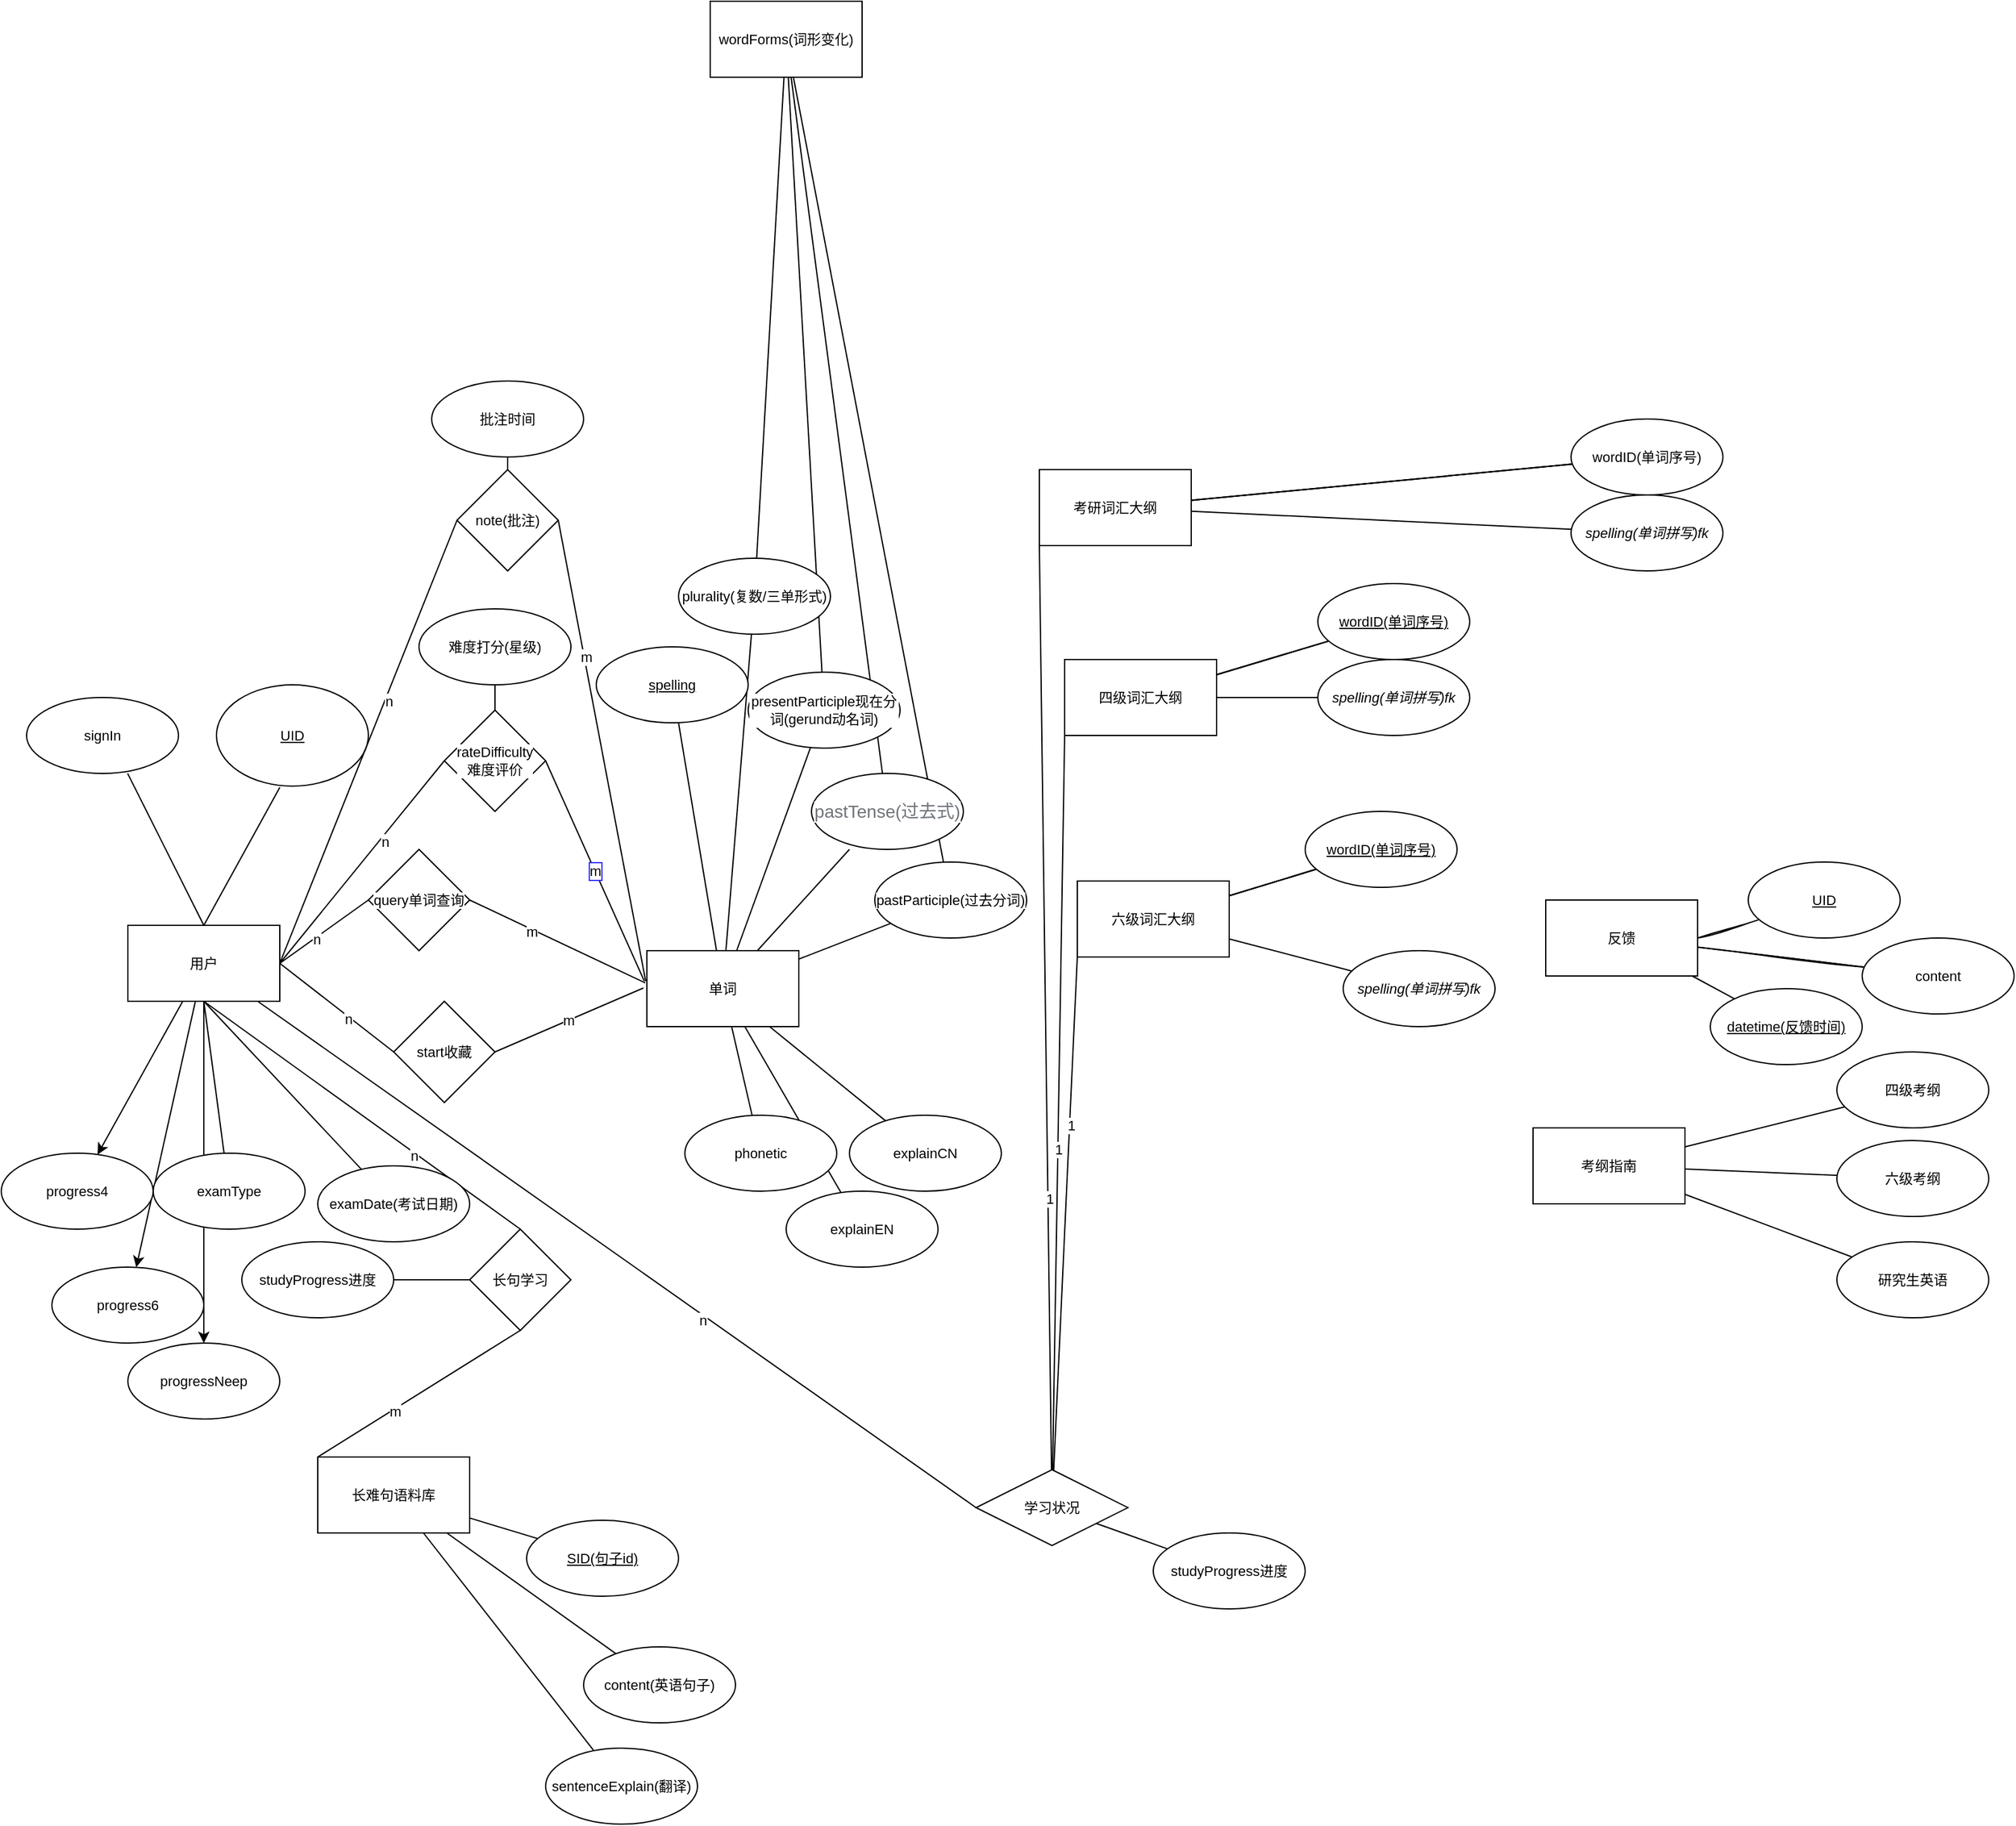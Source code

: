 <mxfile>
    <diagram id="wb8dv5j-11_bC70jpVk-" name="Page-1">
        <mxGraphModel dx="1071" dy="1882" grid="1" gridSize="10" guides="1" tooltips="1" connect="1" arrows="1" fold="1" page="1" pageScale="1" pageWidth="850" pageHeight="1100" math="0" shadow="0">
            <root>
                <mxCell id="0"/>
                <mxCell id="1" parent="0"/>
                <mxCell id="8" value="" style="edgeStyle=none;html=1;endArrow=none;endFill=0;sourcePerimeterSpacing=0;targetPerimeterSpacing=0;exitX=0.5;exitY=0;exitDx=0;exitDy=0;endSize=0;startSize=0;shadow=0;sketch=0;entryX=0.665;entryY=0.999;entryDx=0;entryDy=0;entryPerimeter=0;fillColor=default;rounded=0;" parent="1" source="2" target="7" edge="1">
                    <mxGeometry relative="1" as="geometry"/>
                </mxCell>
                <mxCell id="10" value="" style="edgeStyle=none;html=1;endArrow=none;endFill=0;sourcePerimeterSpacing=0;targetPerimeterSpacing=0;endSize=0;startSize=0;shadow=0;sketch=0;fillColor=default;rounded=0;" parent="1" target="9" edge="1">
                    <mxGeometry relative="1" as="geometry">
                        <mxPoint x="170" y="310" as="sourcePoint"/>
                    </mxGeometry>
                </mxCell>
                <mxCell id="13" value="" style="edgeStyle=none;html=1;endArrow=none;endFill=0;sourcePerimeterSpacing=0;targetPerimeterSpacing=0;endSize=0;startSize=0;shadow=0;sketch=0;exitX=0.5;exitY=1;exitDx=0;exitDy=0;fillColor=default;rounded=0;" parent="1" source="2" target="12" edge="1">
                    <mxGeometry relative="1" as="geometry"/>
                </mxCell>
                <mxCell id="34" value="" style="edgeStyle=none;html=1;endArrow=none;endFill=0;entryX=0;entryY=0.5;entryDx=0;entryDy=0;exitX=1;exitY=0.5;exitDx=0;exitDy=0;sourcePerimeterSpacing=0;targetPerimeterSpacing=0;endSize=0;startSize=0;shadow=0;sketch=0;fillColor=default;rounded=0;" parent="1" source="2" target="33" edge="1">
                    <mxGeometry relative="1" as="geometry"/>
                </mxCell>
                <mxCell id="40" value="n" style="edgeLabel;html=1;align=center;verticalAlign=middle;resizable=0;points=[];endArrow=none;rounded=0;strokeColor=default;endFill=0;sourcePerimeterSpacing=0;targetPerimeterSpacing=0;endSize=0;startSize=0;shadow=0;sketch=0;fillColor=default;" parent="34" vertex="1" connectable="0">
                    <mxGeometry x="0.217" y="-2" relative="1" as="geometry">
                        <mxPoint as="offset"/>
                    </mxGeometry>
                </mxCell>
                <mxCell id="36" style="edgeStyle=none;html=1;entryX=0;entryY=0.5;entryDx=0;entryDy=0;endArrow=none;endFill=0;exitX=1;exitY=0.5;exitDx=0;exitDy=0;sourcePerimeterSpacing=0;targetPerimeterSpacing=0;endSize=0;startSize=0;shadow=0;sketch=0;fillColor=default;rounded=0;" parent="1" source="2" target="4" edge="1">
                    <mxGeometry relative="1" as="geometry"/>
                </mxCell>
                <mxCell id="38" value="n" style="edgeLabel;html=1;align=center;verticalAlign=middle;resizable=0;points=[];endArrow=none;rounded=0;strokeColor=default;endFill=0;sourcePerimeterSpacing=0;targetPerimeterSpacing=0;endSize=0;startSize=0;shadow=0;sketch=0;fillColor=default;" parent="36" vertex="1" connectable="0">
                    <mxGeometry x="-0.203" y="-1" relative="1" as="geometry">
                        <mxPoint as="offset"/>
                    </mxGeometry>
                </mxCell>
                <mxCell id="54" value="" style="edgeStyle=none;html=1;endArrow=none;endFill=0;sourcePerimeterSpacing=0;targetPerimeterSpacing=0;endSize=0;startSize=0;shadow=0;sketch=0;exitX=0.5;exitY=1;exitDx=0;exitDy=0;fillColor=default;rounded=0;entryX=0.5;entryY=0;entryDx=0;entryDy=0;" parent="1" source="2" target="53" edge="1">
                    <mxGeometry relative="1" as="geometry">
                        <mxPoint x="400" y="480" as="targetPoint"/>
                    </mxGeometry>
                </mxCell>
                <mxCell id="76" value="n" style="edgeLabel;html=1;align=center;verticalAlign=middle;resizable=0;points=[];fontSize=11;fontFamily=Helvetica;fontColor=default;" parent="54" vertex="1" connectable="0">
                    <mxGeometry x="0.337" y="-2" relative="1" as="geometry">
                        <mxPoint as="offset"/>
                    </mxGeometry>
                </mxCell>
                <mxCell id="57" style="edgeStyle=none;html=1;endArrow=none;endFill=0;entryX=0;entryY=0.5;entryDx=0;entryDy=0;exitX=1;exitY=0.5;exitDx=0;exitDy=0;sourcePerimeterSpacing=0;targetPerimeterSpacing=0;endSize=0;startSize=0;shadow=0;sketch=0;fillColor=default;rounded=0;" parent="1" source="2" target="58" edge="1">
                    <mxGeometry relative="1" as="geometry">
                        <mxPoint x="410" y="140" as="targetPoint"/>
                    </mxGeometry>
                </mxCell>
                <mxCell id="66" value="n" style="edgeLabel;html=1;align=center;verticalAlign=middle;resizable=0;points=[];fontSize=11;fontFamily=Helvetica;fontColor=default;endArrow=none;rounded=0;strokeColor=default;endFill=0;sourcePerimeterSpacing=0;targetPerimeterSpacing=0;endSize=0;startSize=0;shadow=0;sketch=0;fillColor=default;" parent="57" vertex="1" connectable="0">
                    <mxGeometry x="0.232" y="-3" relative="1" as="geometry">
                        <mxPoint as="offset"/>
                    </mxGeometry>
                </mxCell>
                <mxCell id="98" style="edgeStyle=none;shape=connector;rounded=0;sketch=0;html=1;shadow=0;labelBackgroundColor=default;fontFamily=Helvetica;fontSize=11;fontColor=default;endArrow=none;endFill=0;startSize=0;endSize=0;sourcePerimeterSpacing=0;targetPerimeterSpacing=0;strokeColor=default;fillColor=default;entryX=0;entryY=0.5;entryDx=0;entryDy=0;" parent="1" source="2" target="GHGoszLTh95ESVHVcOyo-129" edge="1">
                    <mxGeometry relative="1" as="geometry">
                        <mxPoint x="770" y="700" as="targetPoint"/>
                    </mxGeometry>
                </mxCell>
                <mxCell id="99" value="n" style="edgeLabel;html=1;align=center;verticalAlign=middle;resizable=0;points=[];fontSize=11;fontFamily=Helvetica;fontColor=default;" parent="98" vertex="1" connectable="0">
                    <mxGeometry x="0.244" y="-3" relative="1" as="geometry">
                        <mxPoint as="offset"/>
                    </mxGeometry>
                </mxCell>
                <mxCell id="105" value="" style="edgeStyle=none;html=1;" edge="1" parent="1" source="2" target="104">
                    <mxGeometry relative="1" as="geometry"/>
                </mxCell>
                <mxCell id="107" value="" style="edgeStyle=none;html=1;" edge="1" parent="1" source="2" target="106">
                    <mxGeometry relative="1" as="geometry"/>
                </mxCell>
                <mxCell id="109" value="" style="edgeStyle=none;html=1;" edge="1" parent="1" source="2" target="108">
                    <mxGeometry relative="1" as="geometry"/>
                </mxCell>
                <mxCell id="2" value="用户" style="rounded=0;whiteSpace=wrap;html=1;labelBackgroundColor=default;endArrow=none;fontSize=11;endFill=0;sourcePerimeterSpacing=0;targetPerimeterSpacing=0;endSize=0;startSize=0;shadow=0;sketch=0;" parent="1" vertex="1">
                    <mxGeometry x="110" y="250" width="120" height="60" as="geometry"/>
                </mxCell>
                <mxCell id="5" style="edgeStyle=none;html=1;entryX=0.5;entryY=0;entryDx=0;entryDy=0;endArrow=none;endFill=0;targetPerimeterSpacing=0;labelBorderColor=#3333FF;sourcePerimeterSpacing=0;exitX=0.417;exitY=1.013;exitDx=0;exitDy=0;exitPerimeter=0;endSize=0;startSize=0;shadow=0;sketch=0;fillColor=default;rounded=0;" parent="1" source="3" target="2" edge="1">
                    <mxGeometry relative="1" as="geometry">
                        <mxPoint x="229.998" y="139.996" as="sourcePoint"/>
                        <mxPoint x="178.86" y="245.28" as="targetPoint"/>
                    </mxGeometry>
                </mxCell>
                <mxCell id="3" value="&lt;u&gt;UID&lt;/u&gt;" style="ellipse;whiteSpace=wrap;html=1;labelBackgroundColor=default;endArrow=none;fontSize=11;rounded=0;endFill=0;sourcePerimeterSpacing=0;targetPerimeterSpacing=0;endSize=0;startSize=0;shadow=0;sketch=0;" parent="1" vertex="1">
                    <mxGeometry x="180" y="60" width="120" height="80" as="geometry"/>
                </mxCell>
                <mxCell id="4" value="query单词查询" style="rhombus;whiteSpace=wrap;html=1;labelBackgroundColor=default;endArrow=none;fontSize=11;rounded=0;endFill=0;sourcePerimeterSpacing=0;targetPerimeterSpacing=0;endSize=0;startSize=0;shadow=0;sketch=0;" parent="1" vertex="1">
                    <mxGeometry x="300" y="190" width="80" height="80" as="geometry"/>
                </mxCell>
                <mxCell id="7" value="signIn" style="ellipse;whiteSpace=wrap;html=1;rounded=0;labelBackgroundColor=default;endArrow=none;fontSize=11;endFill=0;sourcePerimeterSpacing=0;targetPerimeterSpacing=0;endSize=0;startSize=0;shadow=0;sketch=0;" parent="1" vertex="1">
                    <mxGeometry x="30" y="70" width="120" height="60" as="geometry"/>
                </mxCell>
                <mxCell id="9" value="examType" style="ellipse;whiteSpace=wrap;html=1;rounded=0;labelBackgroundColor=default;endArrow=none;fontSize=11;endFill=0;sourcePerimeterSpacing=0;targetPerimeterSpacing=0;endSize=0;startSize=0;shadow=0;sketch=0;" parent="1" vertex="1">
                    <mxGeometry x="130" y="430" width="120" height="60" as="geometry"/>
                </mxCell>
                <mxCell id="12" value="examDate(考试日期)" style="ellipse;whiteSpace=wrap;html=1;rounded=0;labelBackgroundColor=default;endArrow=none;fontSize=11;endFill=0;sourcePerimeterSpacing=0;targetPerimeterSpacing=0;endSize=0;startSize=0;shadow=0;sketch=0;" parent="1" vertex="1">
                    <mxGeometry x="260" y="440" width="120" height="60" as="geometry"/>
                </mxCell>
                <mxCell id="18" value="" style="edgeStyle=none;html=1;endArrow=none;endFill=0;sourcePerimeterSpacing=0;targetPerimeterSpacing=0;endSize=0;startSize=0;shadow=0;sketch=0;fillColor=default;rounded=0;" parent="1" source="16" target="17" edge="1">
                    <mxGeometry relative="1" as="geometry"/>
                </mxCell>
                <mxCell id="20" value="" style="edgeStyle=none;html=1;endArrow=none;endFill=0;sourcePerimeterSpacing=0;targetPerimeterSpacing=0;endSize=0;startSize=0;shadow=0;sketch=0;fillColor=default;rounded=0;" parent="1" source="16" target="19" edge="1">
                    <mxGeometry relative="1" as="geometry"/>
                </mxCell>
                <mxCell id="22" value="" style="edgeStyle=none;html=1;endArrow=none;endFill=0;sourcePerimeterSpacing=0;targetPerimeterSpacing=0;endSize=0;startSize=0;shadow=0;sketch=0;fillColor=default;rounded=0;" parent="1" source="16" target="21" edge="1">
                    <mxGeometry relative="1" as="geometry"/>
                </mxCell>
                <mxCell id="35" value="m" style="edgeStyle=none;html=1;endArrow=none;endFill=0;entryX=1;entryY=0.5;entryDx=0;entryDy=0;exitX=-0.023;exitY=0.492;exitDx=0;exitDy=0;sourcePerimeterSpacing=0;targetPerimeterSpacing=0;exitPerimeter=0;endSize=0;startSize=0;shadow=0;sketch=0;fillColor=default;rounded=0;" parent="1" source="16" target="33" edge="1">
                    <mxGeometry relative="1" as="geometry">
                        <mxPoint x="410" y="290" as="targetPoint"/>
                    </mxGeometry>
                </mxCell>
                <mxCell id="37" style="edgeStyle=none;html=1;entryX=1;entryY=0.5;entryDx=0;entryDy=0;endArrow=none;endFill=0;targetPerimeterSpacing=0;sourcePerimeterSpacing=0;exitX=-0.011;exitY=0.424;exitDx=0;exitDy=0;exitPerimeter=0;endSize=0;startSize=0;shadow=0;sketch=0;jumpSize=0;fillColor=default;rounded=0;" parent="1" source="16" target="4" edge="1">
                    <mxGeometry relative="1" as="geometry">
                        <mxPoint x="550" y="290" as="sourcePoint"/>
                    </mxGeometry>
                </mxCell>
                <mxCell id="39" value="m" style="edgeLabel;html=1;align=center;verticalAlign=middle;resizable=0;points=[];endArrow=none;rounded=0;strokeColor=default;endFill=0;sourcePerimeterSpacing=0;targetPerimeterSpacing=0;endSize=0;startSize=0;shadow=0;sketch=0;fillColor=default;" parent="37" vertex="1" connectable="0">
                    <mxGeometry x="0.3" y="1" relative="1" as="geometry">
                        <mxPoint y="1" as="offset"/>
                    </mxGeometry>
                </mxCell>
                <mxCell id="83" value="" style="edgeStyle=none;shape=connector;rounded=0;sketch=0;html=1;shadow=0;labelBackgroundColor=default;fontFamily=Helvetica;fontSize=11;fontColor=default;endArrow=none;endFill=0;startSize=0;endSize=0;sourcePerimeterSpacing=0;targetPerimeterSpacing=0;strokeColor=default;fillColor=default;" parent="1" source="16" target="82" edge="1">
                    <mxGeometry relative="1" as="geometry"/>
                </mxCell>
                <mxCell id="93" style="edgeStyle=none;shape=connector;rounded=0;sketch=0;html=1;shadow=0;labelBackgroundColor=default;fontFamily=Helvetica;fontSize=11;fontColor=default;endArrow=none;endFill=0;startSize=0;endSize=0;sourcePerimeterSpacing=0;targetPerimeterSpacing=0;strokeColor=default;fillColor=default;" parent="1" source="16" target="85" edge="1">
                    <mxGeometry relative="1" as="geometry"/>
                </mxCell>
                <mxCell id="95" style="edgeStyle=none;shape=connector;rounded=0;sketch=0;html=1;shadow=0;labelBackgroundColor=default;fontFamily=Helvetica;fontSize=11;fontColor=default;endArrow=none;endFill=0;startSize=0;endSize=0;sourcePerimeterSpacing=0;targetPerimeterSpacing=0;strokeColor=default;fillColor=default;" parent="1" source="16" target="87" edge="1">
                    <mxGeometry relative="1" as="geometry"/>
                </mxCell>
                <mxCell id="96" style="edgeStyle=none;shape=connector;rounded=0;sketch=0;html=1;entryX=0.25;entryY=1;entryDx=0;entryDy=0;entryPerimeter=0;shadow=0;labelBackgroundColor=default;fontFamily=Helvetica;fontSize=11;fontColor=default;endArrow=none;endFill=0;startSize=0;endSize=0;sourcePerimeterSpacing=0;targetPerimeterSpacing=0;strokeColor=default;fillColor=default;" parent="1" source="16" target="89" edge="1">
                    <mxGeometry relative="1" as="geometry"/>
                </mxCell>
                <mxCell id="97" style="edgeStyle=none;shape=connector;rounded=0;sketch=0;html=1;shadow=0;labelBackgroundColor=default;fontFamily=Helvetica;fontSize=11;fontColor=default;endArrow=none;endFill=0;startSize=0;endSize=0;sourcePerimeterSpacing=0;targetPerimeterSpacing=0;strokeColor=default;fillColor=default;" parent="1" source="16" target="91" edge="1">
                    <mxGeometry relative="1" as="geometry"/>
                </mxCell>
                <mxCell id="16" value="单词" style="rounded=0;whiteSpace=wrap;html=1;labelBackgroundColor=default;endArrow=none;fontSize=11;endFill=0;sourcePerimeterSpacing=0;targetPerimeterSpacing=0;endSize=0;startSize=0;shadow=0;sketch=0;" parent="1" vertex="1">
                    <mxGeometry x="520" y="270" width="120" height="60" as="geometry"/>
                </mxCell>
                <mxCell id="17" value="phonetic" style="ellipse;whiteSpace=wrap;html=1;rounded=0;labelBackgroundColor=default;endArrow=none;fontSize=11;endFill=0;sourcePerimeterSpacing=0;targetPerimeterSpacing=0;endSize=0;startSize=0;shadow=0;sketch=0;" parent="1" vertex="1">
                    <mxGeometry x="550" y="400" width="120" height="60" as="geometry"/>
                </mxCell>
                <mxCell id="19" value="&lt;u&gt;spelling&lt;/u&gt;" style="ellipse;whiteSpace=wrap;html=1;rounded=0;labelBackgroundColor=default;endArrow=none;fontSize=11;endFill=0;sourcePerimeterSpacing=0;targetPerimeterSpacing=0;endSize=0;startSize=0;shadow=0;sketch=0;" parent="1" vertex="1">
                    <mxGeometry x="480" y="30" width="120" height="60" as="geometry"/>
                </mxCell>
                <mxCell id="21" value="explainCN" style="ellipse;whiteSpace=wrap;html=1;rounded=0;labelBackgroundColor=default;endArrow=none;fontSize=11;endFill=0;sourcePerimeterSpacing=0;targetPerimeterSpacing=0;endSize=0;startSize=0;shadow=0;sketch=0;" parent="1" vertex="1">
                    <mxGeometry x="680" y="400" width="120" height="60" as="geometry"/>
                </mxCell>
                <mxCell id="86" value="" style="edgeStyle=none;shape=connector;rounded=0;sketch=0;html=1;shadow=0;labelBackgroundColor=default;fontFamily=Helvetica;fontSize=11;fontColor=default;endArrow=none;endFill=0;startSize=0;endSize=0;sourcePerimeterSpacing=0;targetPerimeterSpacing=0;strokeColor=default;fillColor=default;" parent="1" source="23" target="85" edge="1">
                    <mxGeometry relative="1" as="geometry"/>
                </mxCell>
                <mxCell id="88" value="" style="edgeStyle=none;shape=connector;rounded=0;sketch=0;html=1;shadow=0;labelBackgroundColor=default;fontFamily=Helvetica;fontSize=11;fontColor=default;endArrow=none;endFill=0;startSize=0;endSize=0;sourcePerimeterSpacing=0;targetPerimeterSpacing=0;strokeColor=default;fillColor=default;" parent="1" source="23" target="87" edge="1">
                    <mxGeometry relative="1" as="geometry"/>
                </mxCell>
                <mxCell id="90" value="" style="edgeStyle=none;shape=connector;rounded=0;sketch=0;html=1;shadow=0;labelBackgroundColor=default;fontFamily=Helvetica;fontSize=11;fontColor=default;endArrow=none;endFill=0;startSize=0;endSize=0;sourcePerimeterSpacing=0;targetPerimeterSpacing=0;strokeColor=default;fillColor=default;" parent="1" source="23" target="89" edge="1">
                    <mxGeometry relative="1" as="geometry"/>
                </mxCell>
                <mxCell id="92" value="" style="edgeStyle=none;shape=connector;rounded=0;sketch=0;html=1;shadow=0;labelBackgroundColor=default;fontFamily=Helvetica;fontSize=11;fontColor=default;endArrow=none;endFill=0;startSize=0;endSize=0;sourcePerimeterSpacing=0;targetPerimeterSpacing=0;strokeColor=default;fillColor=default;" parent="1" source="23" target="91" edge="1">
                    <mxGeometry relative="1" as="geometry"/>
                </mxCell>
                <mxCell id="23" value="wordForms(词形变化)" style="whiteSpace=wrap;html=1;rounded=0;labelBackgroundColor=default;endArrow=none;fontSize=11;endFill=0;sourcePerimeterSpacing=0;targetPerimeterSpacing=0;endSize=0;startSize=0;shadow=0;sketch=0;" parent="1" vertex="1">
                    <mxGeometry x="570" y="-480" width="120" height="60" as="geometry"/>
                </mxCell>
                <mxCell id="33" value="start收藏" style="rhombus;whiteSpace=wrap;html=1;rounded=0;labelBackgroundColor=default;endArrow=none;fontSize=11;endFill=0;sourcePerimeterSpacing=0;targetPerimeterSpacing=0;endSize=0;startSize=0;shadow=0;sketch=0;" parent="1" vertex="1">
                    <mxGeometry x="320" y="310" width="80" height="80" as="geometry"/>
                </mxCell>
                <mxCell id="47" value="" style="edgeStyle=none;html=1;endArrow=none;endFill=0;sourcePerimeterSpacing=0;targetPerimeterSpacing=0;endSize=0;startSize=0;shadow=0;sketch=0;fillColor=default;rounded=0;" parent="1" source="44" target="46" edge="1">
                    <mxGeometry relative="1" as="geometry"/>
                </mxCell>
                <mxCell id="50" value="" style="edgeStyle=none;html=1;endArrow=none;endFill=0;sourcePerimeterSpacing=0;targetPerimeterSpacing=0;endSize=0;startSize=0;shadow=0;sketch=0;fillColor=default;rounded=0;" parent="1" source="44" target="49" edge="1">
                    <mxGeometry relative="1" as="geometry"/>
                </mxCell>
                <mxCell id="52" value="" style="edgeStyle=none;html=1;endArrow=none;endFill=0;sourcePerimeterSpacing=0;targetPerimeterSpacing=0;endSize=0;startSize=0;shadow=0;sketch=0;fillColor=default;rounded=0;" parent="1" source="44" target="51" edge="1">
                    <mxGeometry relative="1" as="geometry"/>
                </mxCell>
                <mxCell id="44" value="长难句语料库" style="rounded=0;whiteSpace=wrap;html=1;labelBackgroundColor=default;endArrow=none;fontSize=11;endFill=0;sourcePerimeterSpacing=0;targetPerimeterSpacing=0;endSize=0;startSize=0;shadow=0;sketch=0;" parent="1" vertex="1">
                    <mxGeometry x="260" y="670" width="120" height="60" as="geometry"/>
                </mxCell>
                <mxCell id="46" value="content(英语句子)" style="ellipse;whiteSpace=wrap;html=1;rounded=0;labelBackgroundColor=default;endArrow=none;fontSize=11;endFill=0;sourcePerimeterSpacing=0;targetPerimeterSpacing=0;endSize=0;startSize=0;shadow=0;sketch=0;" parent="1" vertex="1">
                    <mxGeometry x="470" y="820" width="120" height="60" as="geometry"/>
                </mxCell>
                <mxCell id="49" value="sentenceExplain(翻译)" style="ellipse;whiteSpace=wrap;html=1;rounded=0;labelBackgroundColor=default;endArrow=none;fontSize=11;endFill=0;sourcePerimeterSpacing=0;targetPerimeterSpacing=0;endSize=0;startSize=0;shadow=0;sketch=0;" parent="1" vertex="1">
                    <mxGeometry x="440" y="900" width="120" height="60" as="geometry"/>
                </mxCell>
                <mxCell id="51" value="&lt;u&gt;SID(句子id)&lt;/u&gt;" style="ellipse;whiteSpace=wrap;html=1;rounded=0;labelBackgroundColor=default;endArrow=none;fontSize=11;endFill=0;sourcePerimeterSpacing=0;targetPerimeterSpacing=0;endSize=0;startSize=0;shadow=0;sketch=0;" parent="1" vertex="1">
                    <mxGeometry x="425" y="720" width="120" height="60" as="geometry"/>
                </mxCell>
                <mxCell id="55" style="edgeStyle=none;html=1;entryX=0;entryY=0;entryDx=0;entryDy=0;exitX=0.5;exitY=1;exitDx=0;exitDy=0;endArrow=none;endFill=0;sourcePerimeterSpacing=0;targetPerimeterSpacing=0;endSize=0;startSize=0;shadow=0;sketch=0;fillColor=default;rounded=0;" parent="1" source="53" target="44" edge="1">
                    <mxGeometry relative="1" as="geometry"/>
                </mxCell>
                <mxCell id="77" value="m" style="edgeLabel;html=1;align=center;verticalAlign=middle;resizable=0;points=[];fontSize=11;fontFamily=Helvetica;fontColor=default;" parent="55" vertex="1" connectable="0">
                    <mxGeometry x="0.251" y="1" relative="1" as="geometry">
                        <mxPoint as="offset"/>
                    </mxGeometry>
                </mxCell>
                <mxCell id="75" value="" style="edgeStyle=none;html=1;endArrow=none;rounded=0;sketch=0;shadow=0;endFill=0;startSize=0;endSize=0;sourcePerimeterSpacing=0;targetPerimeterSpacing=0;fillColor=default;" parent="1" source="53" target="74" edge="1">
                    <mxGeometry relative="1" as="geometry"/>
                </mxCell>
                <mxCell id="53" value="长句学习" style="rhombus;whiteSpace=wrap;html=1;rounded=0;rotation=0;labelBackgroundColor=default;endArrow=none;fontSize=11;endFill=0;sourcePerimeterSpacing=0;targetPerimeterSpacing=0;endSize=0;startSize=0;shadow=0;sketch=0;" parent="1" vertex="1">
                    <mxGeometry x="380" y="490" width="80" height="80" as="geometry"/>
                </mxCell>
                <mxCell id="61" value="m" style="edgeStyle=none;html=1;entryX=-0.017;entryY=0.4;entryDx=0;entryDy=0;labelBorderColor=#3333FF;targetPerimeterSpacing=0;endArrow=none;endFill=0;sourcePerimeterSpacing=0;exitX=1;exitY=0.5;exitDx=0;exitDy=0;entryPerimeter=0;endSize=0;startSize=0;shadow=0;sketch=0;fillColor=default;rounded=0;" parent="1" source="58" target="16" edge="1">
                    <mxGeometry relative="1" as="geometry">
                        <mxPoint x="500" y="150" as="sourcePoint"/>
                    </mxGeometry>
                </mxCell>
                <mxCell id="GHGoszLTh95ESVHVcOyo-97" value="" style="edgeStyle=none;shape=connector;rounded=0;sketch=0;html=1;shadow=0;labelBackgroundColor=default;fontFamily=Helvetica;fontSize=11;fontColor=default;endArrow=none;endFill=0;startSize=0;endSize=0;sourcePerimeterSpacing=0;targetPerimeterSpacing=0;strokeColor=default;fillColor=default;" parent="1" source="58" target="GHGoszLTh95ESVHVcOyo-96" edge="1">
                    <mxGeometry relative="1" as="geometry"/>
                </mxCell>
                <mxCell id="58" value="rateDifficulty&lt;br&gt;难度评价" style="rhombus;whiteSpace=wrap;html=1;labelBackgroundColor=default;endArrow=none;fontSize=11;rounded=0;endFill=0;sourcePerimeterSpacing=0;targetPerimeterSpacing=0;endSize=0;startSize=0;shadow=0;sketch=0;" parent="1" vertex="1">
                    <mxGeometry x="360" y="80" width="80" height="80" as="geometry"/>
                </mxCell>
                <mxCell id="70" style="edgeStyle=none;shape=connector;rounded=0;html=1;labelBackgroundColor=default;fontFamily=Helvetica;fontSize=11;fontColor=default;endArrow=none;endFill=0;sourcePerimeterSpacing=0;targetPerimeterSpacing=0;strokeColor=default;exitX=0;exitY=0.5;exitDx=0;exitDy=0;endSize=0;startSize=0;shadow=0;sketch=0;fillColor=default;" parent="1" source="69" edge="1">
                    <mxGeometry relative="1" as="geometry">
                        <mxPoint x="230" y="280" as="targetPoint"/>
                    </mxGeometry>
                </mxCell>
                <mxCell id="72" value="n" style="edgeLabel;html=1;align=center;verticalAlign=middle;resizable=0;points=[];fontSize=11;fontFamily=Helvetica;fontColor=default;endArrow=none;rounded=0;strokeColor=default;endFill=0;sourcePerimeterSpacing=0;targetPerimeterSpacing=0;endSize=0;startSize=0;shadow=0;sketch=0;fillColor=default;" parent="70" vertex="1" connectable="0">
                    <mxGeometry x="-0.187" y="3" relative="1" as="geometry">
                        <mxPoint as="offset"/>
                    </mxGeometry>
                </mxCell>
                <mxCell id="71" style="edgeStyle=none;shape=connector;rounded=0;html=1;labelBackgroundColor=default;fontFamily=Helvetica;fontSize=11;fontColor=default;endArrow=none;endFill=0;sourcePerimeterSpacing=0;targetPerimeterSpacing=0;strokeColor=default;exitX=1;exitY=0.5;exitDx=0;exitDy=0;entryX=-0.008;entryY=0.402;entryDx=0;entryDy=0;entryPerimeter=0;endSize=0;startSize=0;shadow=0;sketch=0;fillColor=default;" parent="1" source="69" target="16" edge="1">
                    <mxGeometry relative="1" as="geometry">
                        <mxPoint x="540" y="260" as="targetPoint"/>
                    </mxGeometry>
                </mxCell>
                <mxCell id="73" value="m" style="edgeLabel;html=1;align=center;verticalAlign=middle;resizable=0;points=[];fontSize=11;fontFamily=Helvetica;fontColor=default;endArrow=none;rounded=0;strokeColor=default;endFill=0;sourcePerimeterSpacing=0;targetPerimeterSpacing=0;endSize=0;startSize=0;shadow=0;sketch=0;fillColor=default;" parent="71" vertex="1" connectable="0">
                    <mxGeometry x="-0.409" y="1" relative="1" as="geometry">
                        <mxPoint as="offset"/>
                    </mxGeometry>
                </mxCell>
                <mxCell id="GHGoszLTh95ESVHVcOyo-95" value="" style="edgeStyle=none;shape=connector;rounded=0;sketch=0;html=1;shadow=0;labelBackgroundColor=default;fontFamily=Helvetica;fontSize=11;fontColor=default;endArrow=none;endFill=0;startSize=0;endSize=0;sourcePerimeterSpacing=0;targetPerimeterSpacing=0;strokeColor=default;fillColor=default;" parent="1" source="69" target="GHGoszLTh95ESVHVcOyo-94" edge="1">
                    <mxGeometry relative="1" as="geometry"/>
                </mxCell>
                <mxCell id="69" value="note(批注)" style="rhombus;whiteSpace=wrap;html=1;fontFamily=Helvetica;fontSize=11;fontColor=default;labelBackgroundColor=default;endArrow=none;rounded=0;endFill=0;sourcePerimeterSpacing=0;targetPerimeterSpacing=0;endSize=0;startSize=0;shadow=0;sketch=0;" parent="1" vertex="1">
                    <mxGeometry x="370" y="-110" width="80" height="80" as="geometry"/>
                </mxCell>
                <mxCell id="zD9quAuFOcnPNEFDz5vu-77" value="" style="edgeStyle=none;shape=connector;rounded=0;html=1;labelBackgroundColor=default;fontFamily=Helvetica;fontSize=11;fontColor=default;endArrow=none;endFill=0;sourcePerimeterSpacing=0;targetPerimeterSpacing=0;strokeColor=default;endSize=0;startSize=0;shadow=0;sketch=0;fillColor=default;" parent="1" source="zD9quAuFOcnPNEFDz5vu-74" target="zD9quAuFOcnPNEFDz5vu-76" edge="1">
                    <mxGeometry relative="1" as="geometry"/>
                </mxCell>
                <mxCell id="GHGoszLTh95ESVHVcOyo-78" value="" style="edgeStyle=none;shape=connector;rounded=0;html=1;labelBackgroundColor=default;fontFamily=Helvetica;fontSize=11;fontColor=default;endArrow=none;endFill=0;sourcePerimeterSpacing=0;targetPerimeterSpacing=0;strokeColor=default;endSize=0;startSize=0;shadow=0;sketch=0;fillColor=default;" parent="1" source="zD9quAuFOcnPNEFDz5vu-74" target="GHGoszLTh95ESVHVcOyo-77" edge="1">
                    <mxGeometry relative="1" as="geometry"/>
                </mxCell>
                <mxCell id="GHGoszLTh95ESVHVcOyo-80" value="" style="edgeStyle=none;shape=connector;rounded=0;html=1;labelBackgroundColor=default;fontFamily=Helvetica;fontSize=11;fontColor=default;endArrow=none;endFill=0;sourcePerimeterSpacing=0;targetPerimeterSpacing=0;strokeColor=default;endSize=0;startSize=0;shadow=0;sketch=0;fillColor=default;" parent="1" source="zD9quAuFOcnPNEFDz5vu-74" target="GHGoszLTh95ESVHVcOyo-79" edge="1">
                    <mxGeometry relative="1" as="geometry"/>
                </mxCell>
                <mxCell id="zD9quAuFOcnPNEFDz5vu-74" value="考纲指南" style="rounded=0;whiteSpace=wrap;html=1;fontFamily=Helvetica;fontSize=11;fontColor=default;labelBackgroundColor=default;endArrow=none;endFill=0;sourcePerimeterSpacing=0;targetPerimeterSpacing=0;endSize=0;startSize=0;shadow=0;sketch=0;" parent="1" vertex="1">
                    <mxGeometry x="1220" y="410" width="120" height="60" as="geometry"/>
                </mxCell>
                <mxCell id="zD9quAuFOcnPNEFDz5vu-76" value="四级考纲" style="ellipse;whiteSpace=wrap;html=1;fontSize=11;rounded=0;labelBackgroundColor=default;endArrow=none;endFill=0;sourcePerimeterSpacing=0;targetPerimeterSpacing=0;endSize=0;startSize=0;shadow=0;sketch=0;" parent="1" vertex="1">
                    <mxGeometry x="1460" y="350" width="120" height="60" as="geometry"/>
                </mxCell>
                <mxCell id="GHGoszLTh95ESVHVcOyo-77" value="六级考纲" style="ellipse;whiteSpace=wrap;html=1;fontSize=11;rounded=0;labelBackgroundColor=default;endArrow=none;endFill=0;sourcePerimeterSpacing=0;targetPerimeterSpacing=0;endSize=0;startSize=0;shadow=0;sketch=0;" parent="1" vertex="1">
                    <mxGeometry x="1460" y="420" width="120" height="60" as="geometry"/>
                </mxCell>
                <mxCell id="GHGoszLTh95ESVHVcOyo-79" value="研究生英语" style="ellipse;whiteSpace=wrap;html=1;fontSize=11;rounded=0;labelBackgroundColor=default;endArrow=none;endFill=0;sourcePerimeterSpacing=0;targetPerimeterSpacing=0;endSize=0;startSize=0;shadow=0;sketch=0;" parent="1" vertex="1">
                    <mxGeometry x="1460" y="500" width="120" height="60" as="geometry"/>
                </mxCell>
                <mxCell id="GHGoszLTh95ESVHVcOyo-89" value="" style="edgeStyle=none;shape=connector;rounded=1;sketch=1;jumpSize=0;html=1;shadow=0;labelBackgroundColor=default;fontFamily=Helvetica;fontSize=11;fontColor=default;endArrow=none;endFill=0;startSize=0;endSize=0;sourcePerimeterSpacing=0;targetPerimeterSpacing=0;strokeColor=default;exitX=1;exitY=0.5;exitDx=0;exitDy=0;" parent="1" source="GHGoszLTh95ESVHVcOyo-86" target="GHGoszLTh95ESVHVcOyo-88" edge="1">
                    <mxGeometry relative="1" as="geometry"/>
                </mxCell>
                <mxCell id="GHGoszLTh95ESVHVcOyo-91" value="" style="edgeStyle=none;shape=connector;rounded=1;sketch=1;jumpSize=0;html=1;shadow=0;labelBackgroundColor=default;fontFamily=Helvetica;fontSize=11;fontColor=default;endArrow=none;endFill=0;startSize=0;endSize=0;sourcePerimeterSpacing=0;targetPerimeterSpacing=0;strokeColor=default;" parent="1" source="GHGoszLTh95ESVHVcOyo-86" target="GHGoszLTh95ESVHVcOyo-90" edge="1">
                    <mxGeometry relative="1" as="geometry"/>
                </mxCell>
                <mxCell id="GHGoszLTh95ESVHVcOyo-112" value="" style="edgeStyle=none;shape=connector;rounded=0;sketch=0;html=1;shadow=0;labelBackgroundColor=default;fontFamily=Helvetica;fontSize=11;fontColor=default;endArrow=none;endFill=0;startSize=0;endSize=0;sourcePerimeterSpacing=0;targetPerimeterSpacing=0;strokeColor=default;fillColor=default;" parent="1" source="GHGoszLTh95ESVHVcOyo-86" target="GHGoszLTh95ESVHVcOyo-90" edge="1">
                    <mxGeometry relative="1" as="geometry"/>
                </mxCell>
                <mxCell id="GHGoszLTh95ESVHVcOyo-114" value="" style="edgeStyle=none;shape=connector;rounded=0;sketch=0;html=1;shadow=0;labelBackgroundColor=default;fontFamily=Helvetica;fontSize=11;fontColor=default;endArrow=none;endFill=0;startSize=0;endSize=0;sourcePerimeterSpacing=0;targetPerimeterSpacing=0;strokeColor=default;fillColor=default;" parent="1" source="GHGoszLTh95ESVHVcOyo-86" target="GHGoszLTh95ESVHVcOyo-113" edge="1">
                    <mxGeometry relative="1" as="geometry"/>
                </mxCell>
                <mxCell id="GHGoszLTh95ESVHVcOyo-86" value="反馈" style="rounded=0;whiteSpace=wrap;html=1;fontFamily=Helvetica;fontSize=11;fontColor=default;" parent="1" vertex="1">
                    <mxGeometry x="1230" y="230" width="120" height="60" as="geometry"/>
                </mxCell>
                <mxCell id="GHGoszLTh95ESVHVcOyo-88" value="&lt;u&gt;UID&lt;/u&gt;" style="ellipse;whiteSpace=wrap;html=1;fontSize=11;rounded=0;" parent="1" vertex="1">
                    <mxGeometry x="1390" y="200" width="120" height="60" as="geometry"/>
                </mxCell>
                <mxCell id="GHGoszLTh95ESVHVcOyo-90" value="content" style="ellipse;whiteSpace=wrap;html=1;fontSize=11;rounded=0;" parent="1" vertex="1">
                    <mxGeometry x="1480" y="260" width="120" height="60" as="geometry"/>
                </mxCell>
                <mxCell id="GHGoszLTh95ESVHVcOyo-94" value="批注时间" style="ellipse;whiteSpace=wrap;html=1;fontSize=11;labelBackgroundColor=default;endArrow=none;rounded=0;endFill=0;sourcePerimeterSpacing=0;targetPerimeterSpacing=0;endSize=0;startSize=0;shadow=0;sketch=0;" parent="1" vertex="1">
                    <mxGeometry x="350" y="-180" width="120" height="60" as="geometry"/>
                </mxCell>
                <mxCell id="GHGoszLTh95ESVHVcOyo-96" value="难度打分(星级)" style="ellipse;whiteSpace=wrap;html=1;fontSize=11;labelBackgroundColor=default;endArrow=none;rounded=0;endFill=0;sourcePerimeterSpacing=0;targetPerimeterSpacing=0;endSize=0;startSize=0;shadow=0;sketch=0;" parent="1" vertex="1">
                    <mxGeometry x="340" width="120" height="60" as="geometry"/>
                </mxCell>
                <mxCell id="GHGoszLTh95ESVHVcOyo-104" value="" style="edgeStyle=none;shape=connector;rounded=0;sketch=0;html=1;shadow=0;labelBackgroundColor=default;fontFamily=Helvetica;fontSize=11;fontColor=default;endArrow=none;endFill=0;startSize=0;endSize=0;sourcePerimeterSpacing=0;targetPerimeterSpacing=0;strokeColor=default;fillColor=default;" parent="1" source="GHGoszLTh95ESVHVcOyo-101" target="GHGoszLTh95ESVHVcOyo-103" edge="1">
                    <mxGeometry relative="1" as="geometry"/>
                </mxCell>
                <mxCell id="GHGoszLTh95ESVHVcOyo-105" value="" style="edgeStyle=none;shape=connector;rounded=0;sketch=0;html=1;shadow=0;labelBackgroundColor=default;fontFamily=Helvetica;fontSize=11;fontColor=default;endArrow=none;endFill=0;startSize=0;endSize=0;sourcePerimeterSpacing=0;targetPerimeterSpacing=0;strokeColor=default;fillColor=default;" parent="1" source="GHGoszLTh95ESVHVcOyo-101" target="GHGoszLTh95ESVHVcOyo-103" edge="1">
                    <mxGeometry relative="1" as="geometry"/>
                </mxCell>
                <mxCell id="GHGoszLTh95ESVHVcOyo-106" value="" style="edgeStyle=none;shape=connector;rounded=0;sketch=0;html=1;shadow=0;labelBackgroundColor=default;fontFamily=Helvetica;fontSize=11;fontColor=default;endArrow=none;endFill=0;startSize=0;endSize=0;sourcePerimeterSpacing=0;targetPerimeterSpacing=0;strokeColor=default;fillColor=default;" parent="1" source="GHGoszLTh95ESVHVcOyo-101" target="GHGoszLTh95ESVHVcOyo-103" edge="1">
                    <mxGeometry relative="1" as="geometry"/>
                </mxCell>
                <mxCell id="GHGoszLTh95ESVHVcOyo-108" value="" style="edgeStyle=none;shape=connector;rounded=0;sketch=0;html=1;shadow=0;labelBackgroundColor=default;fontFamily=Helvetica;fontSize=11;fontColor=default;endArrow=none;endFill=0;startSize=0;endSize=0;sourcePerimeterSpacing=0;targetPerimeterSpacing=0;strokeColor=default;fillColor=default;" parent="1" source="GHGoszLTh95ESVHVcOyo-101" target="GHGoszLTh95ESVHVcOyo-107" edge="1">
                    <mxGeometry relative="1" as="geometry"/>
                </mxCell>
                <mxCell id="GHGoszLTh95ESVHVcOyo-101" value="四级词汇大纲" style="rounded=0;whiteSpace=wrap;html=1;fontFamily=Helvetica;fontSize=11;fontColor=default;" parent="1" vertex="1">
                    <mxGeometry x="850" y="40" width="120" height="60" as="geometry"/>
                </mxCell>
                <mxCell id="GHGoszLTh95ESVHVcOyo-103" value="&lt;u&gt;wordID(单词序号)&lt;/u&gt;" style="ellipse;whiteSpace=wrap;html=1;fontSize=11;rounded=0;" parent="1" vertex="1">
                    <mxGeometry x="1050" y="-20" width="120" height="60" as="geometry"/>
                </mxCell>
                <mxCell id="GHGoszLTh95ESVHVcOyo-107" value="&lt;i&gt;spelling(单词拼写)fk&lt;/i&gt;" style="ellipse;whiteSpace=wrap;html=1;fontSize=11;rounded=0;" parent="1" vertex="1">
                    <mxGeometry x="1050" y="40" width="120" height="60" as="geometry"/>
                </mxCell>
                <mxCell id="GHGoszLTh95ESVHVcOyo-113" value="&lt;u&gt;datetime(反馈时间)&lt;/u&gt;" style="ellipse;whiteSpace=wrap;html=1;fontSize=11;rounded=0;" parent="1" vertex="1">
                    <mxGeometry x="1360" y="300" width="120" height="60" as="geometry"/>
                </mxCell>
                <mxCell id="GHGoszLTh95ESVHVcOyo-115" value="" style="edgeStyle=none;shape=connector;rounded=0;sketch=0;html=1;shadow=0;labelBackgroundColor=default;fontFamily=Helvetica;fontSize=11;fontColor=default;endArrow=none;endFill=0;startSize=0;endSize=0;sourcePerimeterSpacing=0;targetPerimeterSpacing=0;strokeColor=default;fillColor=default;" parent="1" source="GHGoszLTh95ESVHVcOyo-119" target="GHGoszLTh95ESVHVcOyo-120" edge="1">
                    <mxGeometry relative="1" as="geometry"/>
                </mxCell>
                <mxCell id="GHGoszLTh95ESVHVcOyo-116" value="" style="edgeStyle=none;shape=connector;rounded=0;sketch=0;html=1;shadow=0;labelBackgroundColor=default;fontFamily=Helvetica;fontSize=11;fontColor=default;endArrow=none;endFill=0;startSize=0;endSize=0;sourcePerimeterSpacing=0;targetPerimeterSpacing=0;strokeColor=default;fillColor=default;" parent="1" source="GHGoszLTh95ESVHVcOyo-119" target="GHGoszLTh95ESVHVcOyo-120" edge="1">
                    <mxGeometry relative="1" as="geometry"/>
                </mxCell>
                <mxCell id="GHGoszLTh95ESVHVcOyo-117" value="" style="edgeStyle=none;shape=connector;rounded=0;sketch=0;html=1;shadow=0;labelBackgroundColor=default;fontFamily=Helvetica;fontSize=11;fontColor=default;endArrow=none;endFill=0;startSize=0;endSize=0;sourcePerimeterSpacing=0;targetPerimeterSpacing=0;strokeColor=default;fillColor=default;" parent="1" source="GHGoszLTh95ESVHVcOyo-119" target="GHGoszLTh95ESVHVcOyo-120" edge="1">
                    <mxGeometry relative="1" as="geometry"/>
                </mxCell>
                <mxCell id="GHGoszLTh95ESVHVcOyo-118" value="" style="edgeStyle=none;shape=connector;rounded=0;sketch=0;html=1;shadow=0;labelBackgroundColor=default;fontFamily=Helvetica;fontSize=11;fontColor=default;endArrow=none;endFill=0;startSize=0;endSize=0;sourcePerimeterSpacing=0;targetPerimeterSpacing=0;strokeColor=default;fillColor=default;" parent="1" source="GHGoszLTh95ESVHVcOyo-119" target="GHGoszLTh95ESVHVcOyo-121" edge="1">
                    <mxGeometry relative="1" as="geometry"/>
                </mxCell>
                <mxCell id="GHGoszLTh95ESVHVcOyo-119" value="六级词汇大纲" style="rounded=0;whiteSpace=wrap;html=1;fontFamily=Helvetica;fontSize=11;fontColor=default;" parent="1" vertex="1">
                    <mxGeometry x="860" y="215" width="120" height="60" as="geometry"/>
                </mxCell>
                <mxCell id="GHGoszLTh95ESVHVcOyo-120" value="&lt;u&gt;wordID(单词序号)&lt;/u&gt;" style="ellipse;whiteSpace=wrap;html=1;fontSize=11;rounded=0;" parent="1" vertex="1">
                    <mxGeometry x="1040" y="160" width="120" height="60" as="geometry"/>
                </mxCell>
                <mxCell id="GHGoszLTh95ESVHVcOyo-121" value="&lt;i&gt;spelling(单词拼写)fk&lt;/i&gt;" style="ellipse;whiteSpace=wrap;html=1;fontSize=11;rounded=0;" parent="1" vertex="1">
                    <mxGeometry x="1070" y="270" width="120" height="60" as="geometry"/>
                </mxCell>
                <mxCell id="GHGoszLTh95ESVHVcOyo-122" value="" style="edgeStyle=none;shape=connector;rounded=0;sketch=0;html=1;shadow=0;labelBackgroundColor=default;fontFamily=Helvetica;fontSize=11;fontColor=default;endArrow=none;endFill=0;startSize=0;endSize=0;sourcePerimeterSpacing=0;targetPerimeterSpacing=0;strokeColor=default;fillColor=default;" parent="1" source="GHGoszLTh95ESVHVcOyo-126" target="GHGoszLTh95ESVHVcOyo-127" edge="1">
                    <mxGeometry relative="1" as="geometry"/>
                </mxCell>
                <mxCell id="GHGoszLTh95ESVHVcOyo-123" value="" style="edgeStyle=none;shape=connector;rounded=0;sketch=0;html=1;shadow=0;labelBackgroundColor=default;fontFamily=Helvetica;fontSize=11;fontColor=default;endArrow=none;endFill=0;startSize=0;endSize=0;sourcePerimeterSpacing=0;targetPerimeterSpacing=0;strokeColor=default;fillColor=default;" parent="1" source="GHGoszLTh95ESVHVcOyo-126" target="GHGoszLTh95ESVHVcOyo-127" edge="1">
                    <mxGeometry relative="1" as="geometry"/>
                </mxCell>
                <mxCell id="GHGoszLTh95ESVHVcOyo-124" value="" style="edgeStyle=none;shape=connector;rounded=0;sketch=0;html=1;shadow=0;labelBackgroundColor=default;fontFamily=Helvetica;fontSize=11;fontColor=default;endArrow=none;endFill=0;startSize=0;endSize=0;sourcePerimeterSpacing=0;targetPerimeterSpacing=0;strokeColor=default;fillColor=default;" parent="1" source="GHGoszLTh95ESVHVcOyo-126" target="GHGoszLTh95ESVHVcOyo-127" edge="1">
                    <mxGeometry relative="1" as="geometry"/>
                </mxCell>
                <mxCell id="GHGoszLTh95ESVHVcOyo-125" value="" style="edgeStyle=none;shape=connector;rounded=0;sketch=0;html=1;shadow=0;labelBackgroundColor=default;fontFamily=Helvetica;fontSize=11;fontColor=default;endArrow=none;endFill=0;startSize=0;endSize=0;sourcePerimeterSpacing=0;targetPerimeterSpacing=0;strokeColor=default;fillColor=default;" parent="1" source="GHGoszLTh95ESVHVcOyo-126" target="GHGoszLTh95ESVHVcOyo-128" edge="1">
                    <mxGeometry relative="1" as="geometry"/>
                </mxCell>
                <mxCell id="GHGoszLTh95ESVHVcOyo-126" value="考研词汇大纲" style="rounded=0;whiteSpace=wrap;html=1;fontFamily=Helvetica;fontSize=11;fontColor=default;" parent="1" vertex="1">
                    <mxGeometry x="830" y="-110" width="120" height="60" as="geometry"/>
                </mxCell>
                <mxCell id="GHGoszLTh95ESVHVcOyo-127" value="wordID(单词序号)" style="ellipse;whiteSpace=wrap;html=1;fontSize=11;rounded=0;" parent="1" vertex="1">
                    <mxGeometry x="1250" y="-150" width="120" height="60" as="geometry"/>
                </mxCell>
                <mxCell id="GHGoszLTh95ESVHVcOyo-128" value="&lt;i&gt;spelling(单词拼写)fk&lt;/i&gt;" style="ellipse;whiteSpace=wrap;html=1;fontSize=11;rounded=0;" parent="1" vertex="1">
                    <mxGeometry x="1250" y="-90" width="120" height="60" as="geometry"/>
                </mxCell>
                <mxCell id="GHGoszLTh95ESVHVcOyo-134" value="" style="edgeStyle=none;shape=connector;rounded=0;sketch=0;html=1;shadow=0;labelBackgroundColor=default;fontFamily=Helvetica;fontSize=11;fontColor=default;endArrow=none;endFill=0;startSize=0;endSize=0;sourcePerimeterSpacing=0;targetPerimeterSpacing=0;strokeColor=default;fillColor=default;" parent="1" source="GHGoszLTh95ESVHVcOyo-129" target="GHGoszLTh95ESVHVcOyo-133" edge="1">
                    <mxGeometry relative="1" as="geometry"/>
                </mxCell>
                <mxCell id="GHGoszLTh95ESVHVcOyo-138" style="edgeStyle=none;shape=connector;rounded=0;sketch=0;html=1;entryX=0;entryY=1;entryDx=0;entryDy=0;shadow=0;labelBackgroundColor=default;fontFamily=Helvetica;fontSize=11;fontColor=default;endArrow=none;endFill=0;startSize=0;endSize=0;sourcePerimeterSpacing=0;targetPerimeterSpacing=0;strokeColor=default;fillColor=default;" parent="1" source="GHGoszLTh95ESVHVcOyo-129" target="GHGoszLTh95ESVHVcOyo-101" edge="1">
                    <mxGeometry relative="1" as="geometry"/>
                </mxCell>
                <mxCell id="101" value="1" style="edgeLabel;html=1;align=center;verticalAlign=middle;resizable=0;points=[];fontSize=11;fontFamily=Helvetica;fontColor=default;" parent="GHGoszLTh95ESVHVcOyo-138" vertex="1" connectable="0">
                    <mxGeometry x="-0.124" relative="1" as="geometry">
                        <mxPoint as="offset"/>
                    </mxGeometry>
                </mxCell>
                <mxCell id="GHGoszLTh95ESVHVcOyo-139" style="edgeStyle=none;shape=connector;rounded=0;sketch=0;html=1;entryX=0;entryY=1;entryDx=0;entryDy=0;shadow=0;labelBackgroundColor=default;fontFamily=Helvetica;fontSize=11;fontColor=default;endArrow=none;endFill=0;startSize=0;endSize=0;sourcePerimeterSpacing=0;targetPerimeterSpacing=0;strokeColor=default;fillColor=default;" parent="1" source="GHGoszLTh95ESVHVcOyo-129" target="GHGoszLTh95ESVHVcOyo-126" edge="1">
                    <mxGeometry relative="1" as="geometry"/>
                </mxCell>
                <mxCell id="100" value="1" style="edgeLabel;html=1;align=center;verticalAlign=middle;resizable=0;points=[];fontSize=11;fontFamily=Helvetica;fontColor=default;" parent="GHGoszLTh95ESVHVcOyo-139" vertex="1" connectable="0">
                    <mxGeometry x="-0.413" y="-1" relative="1" as="geometry">
                        <mxPoint as="offset"/>
                    </mxGeometry>
                </mxCell>
                <mxCell id="GHGoszLTh95ESVHVcOyo-140" style="edgeStyle=none;shape=connector;rounded=0;sketch=0;html=1;entryX=0;entryY=1;entryDx=0;entryDy=0;shadow=0;labelBackgroundColor=default;fontFamily=Helvetica;fontSize=11;fontColor=default;endArrow=none;endFill=0;startSize=0;endSize=0;sourcePerimeterSpacing=0;targetPerimeterSpacing=0;strokeColor=default;fillColor=default;" parent="1" source="GHGoszLTh95ESVHVcOyo-129" target="GHGoszLTh95ESVHVcOyo-119" edge="1">
                    <mxGeometry relative="1" as="geometry"/>
                </mxCell>
                <mxCell id="102" value="1" style="edgeLabel;html=1;align=center;verticalAlign=middle;resizable=0;points=[];fontSize=11;fontFamily=Helvetica;fontColor=default;" parent="GHGoszLTh95ESVHVcOyo-140" vertex="1" connectable="0">
                    <mxGeometry x="0.345" y="-1" relative="1" as="geometry">
                        <mxPoint as="offset"/>
                    </mxGeometry>
                </mxCell>
                <mxCell id="GHGoszLTh95ESVHVcOyo-129" value="学习状况" style="rhombus;&#10;rounded=0;whiteSpace=wrap;html=1;fontFamily=Helvetica;fontSize=11;fontColor=default;rounded=0;" parent="1" vertex="1">
                    <mxGeometry x="780" y="680" width="120" height="60" as="geometry"/>
                </mxCell>
                <mxCell id="GHGoszLTh95ESVHVcOyo-133" value="studyProgress进度" style="ellipse;whiteSpace=wrap;html=1;fontSize=11;rounded=0;" parent="1" vertex="1">
                    <mxGeometry x="920" y="730" width="120" height="60" as="geometry"/>
                </mxCell>
                <mxCell id="74" value="studyProgress进度" style="ellipse;whiteSpace=wrap;html=1;fontSize=11;rounded=0;labelBackgroundColor=default;endArrow=none;endFill=0;sourcePerimeterSpacing=0;targetPerimeterSpacing=0;endSize=0;startSize=0;shadow=0;sketch=0;" parent="1" vertex="1">
                    <mxGeometry x="200" y="500" width="120" height="60" as="geometry"/>
                </mxCell>
                <mxCell id="82" value="explainEN" style="ellipse;whiteSpace=wrap;html=1;fontSize=11;rounded=0;labelBackgroundColor=default;endArrow=none;endFill=0;sourcePerimeterSpacing=0;targetPerimeterSpacing=0;endSize=0;startSize=0;shadow=0;sketch=0;" parent="1" vertex="1">
                    <mxGeometry x="630" y="460" width="120" height="60" as="geometry"/>
                </mxCell>
                <mxCell id="85" value="plurality(复数/三单形式)" style="ellipse;whiteSpace=wrap;html=1;fontSize=11;rounded=0;labelBackgroundColor=default;endArrow=none;endFill=0;sourcePerimeterSpacing=0;targetPerimeterSpacing=0;endSize=0;startSize=0;shadow=0;sketch=0;" parent="1" vertex="1">
                    <mxGeometry x="545" y="-40" width="120" height="60" as="geometry"/>
                </mxCell>
                <mxCell id="87" value="presentParticiple现在分词(gerund动名词)" style="ellipse;whiteSpace=wrap;html=1;fontSize=11;rounded=0;labelBackgroundColor=default;endArrow=none;endFill=0;sourcePerimeterSpacing=0;targetPerimeterSpacing=0;endSize=0;startSize=0;shadow=0;sketch=0;" parent="1" vertex="1">
                    <mxGeometry x="600" y="50" width="120" height="60" as="geometry"/>
                </mxCell>
                <mxCell id="89" value="&lt;span style=&quot;color: rgb(112 , 117 , 122) ; font-family: &amp;#34;arial&amp;#34; , sans-serif ; font-size: 14px&quot;&gt;pastTense(过去式)&lt;/span&gt;" style="ellipse;whiteSpace=wrap;html=1;fontSize=11;rounded=0;labelBackgroundColor=default;endArrow=none;endFill=0;sourcePerimeterSpacing=0;targetPerimeterSpacing=0;endSize=0;startSize=0;shadow=0;sketch=0;" parent="1" vertex="1">
                    <mxGeometry x="650" y="130" width="120" height="60" as="geometry"/>
                </mxCell>
                <mxCell id="91" value="pastParticiple(过去分词)" style="ellipse;whiteSpace=wrap;html=1;fontSize=11;rounded=0;labelBackgroundColor=default;endArrow=none;endFill=0;sourcePerimeterSpacing=0;targetPerimeterSpacing=0;endSize=0;startSize=0;shadow=0;sketch=0;" parent="1" vertex="1">
                    <mxGeometry x="700" y="200" width="120" height="60" as="geometry"/>
                </mxCell>
                <mxCell id="104" value="progress4" style="ellipse;whiteSpace=wrap;html=1;fontSize=11;rounded=0;labelBackgroundColor=default;endArrow=none;endFill=0;sourcePerimeterSpacing=0;targetPerimeterSpacing=0;endSize=0;startSize=0;shadow=0;sketch=0;" vertex="1" parent="1">
                    <mxGeometry x="10" y="430" width="120" height="60" as="geometry"/>
                </mxCell>
                <mxCell id="106" value="progress6" style="ellipse;whiteSpace=wrap;html=1;fontSize=11;rounded=0;labelBackgroundColor=default;endArrow=none;endFill=0;sourcePerimeterSpacing=0;targetPerimeterSpacing=0;endSize=0;startSize=0;shadow=0;sketch=0;" vertex="1" parent="1">
                    <mxGeometry x="50" y="520" width="120" height="60" as="geometry"/>
                </mxCell>
                <mxCell id="108" value="progressNeep" style="ellipse;whiteSpace=wrap;html=1;fontSize=11;rounded=0;labelBackgroundColor=default;endArrow=none;endFill=0;sourcePerimeterSpacing=0;targetPerimeterSpacing=0;endSize=0;startSize=0;shadow=0;sketch=0;" vertex="1" parent="1">
                    <mxGeometry x="110" y="580" width="120" height="60" as="geometry"/>
                </mxCell>
            </root>
        </mxGraphModel>
    </diagram>
    <diagram id="IlCHcYw6JmvesvEmMCU8" name="Page-2">
        <mxGraphModel dx="1034" dy="782" grid="1" gridSize="10" guides="1" tooltips="1" connect="1" arrows="1" fold="1" page="1" pageScale="1" pageWidth="850" pageHeight="1100" math="0" shadow="0">
            <root>
                <mxCell id="JKWk-a_0wcBvWTVk3Eeo-0"/>
                <mxCell id="JKWk-a_0wcBvWTVk3Eeo-1" parent="JKWk-a_0wcBvWTVk3Eeo-0"/>
            </root>
        </mxGraphModel>
    </diagram>
</mxfile>